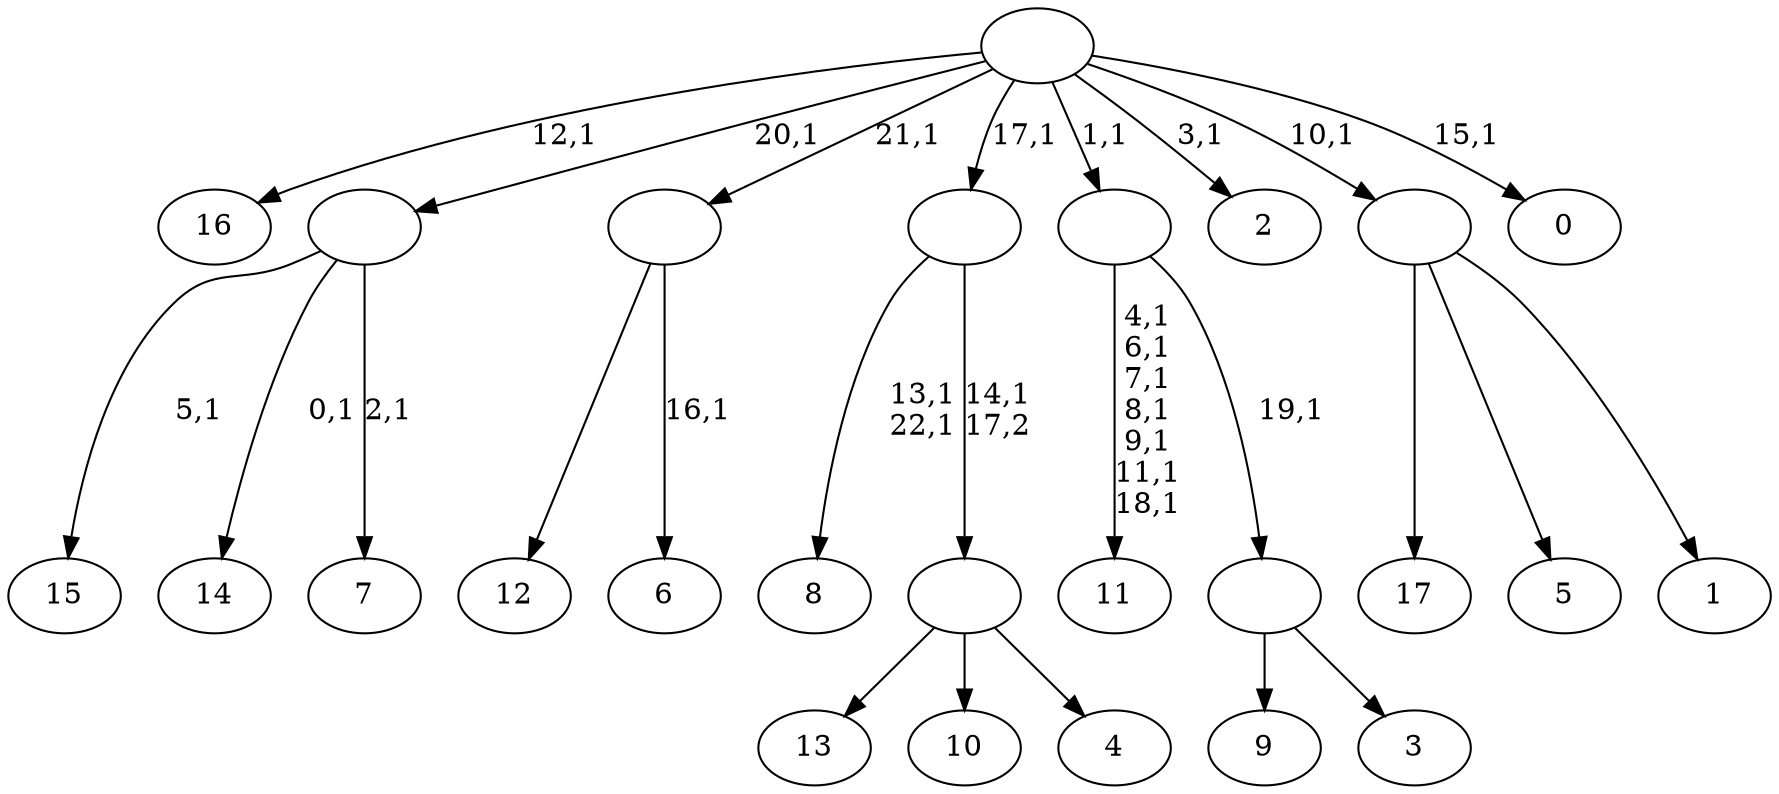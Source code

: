 digraph T {
	41 [label="17"]
	40 [label="16"]
	38 [label="15"]
	36 [label="14"]
	34 [label="13"]
	33 [label="12"]
	32 [label="11"]
	24 [label="10"]
	23 [label="9"]
	22 [label="8"]
	19 [label="7"]
	17 [label=""]
	16 [label="6"]
	14 [label=""]
	13 [label="5"]
	12 [label="4"]
	11 [label=""]
	10 [label=""]
	9 [label="3"]
	8 [label=""]
	7 [label=""]
	6 [label="2"]
	4 [label="1"]
	3 [label=""]
	2 [label="0"]
	0 [label=""]
	17 -> 19 [label="2,1"]
	17 -> 36 [label="0,1"]
	17 -> 38 [label="5,1"]
	14 -> 16 [label="16,1"]
	14 -> 33 [label=""]
	11 -> 34 [label=""]
	11 -> 24 [label=""]
	11 -> 12 [label=""]
	10 -> 22 [label="13,1\n22,1"]
	10 -> 11 [label="14,1\n17,2"]
	8 -> 23 [label=""]
	8 -> 9 [label=""]
	7 -> 32 [label="4,1\n6,1\n7,1\n8,1\n9,1\n11,1\n18,1"]
	7 -> 8 [label="19,1"]
	3 -> 41 [label=""]
	3 -> 13 [label=""]
	3 -> 4 [label=""]
	0 -> 2 [label="15,1"]
	0 -> 6 [label="3,1"]
	0 -> 40 [label="12,1"]
	0 -> 17 [label="20,1"]
	0 -> 14 [label="21,1"]
	0 -> 10 [label="17,1"]
	0 -> 7 [label="1,1"]
	0 -> 3 [label="10,1"]
}
